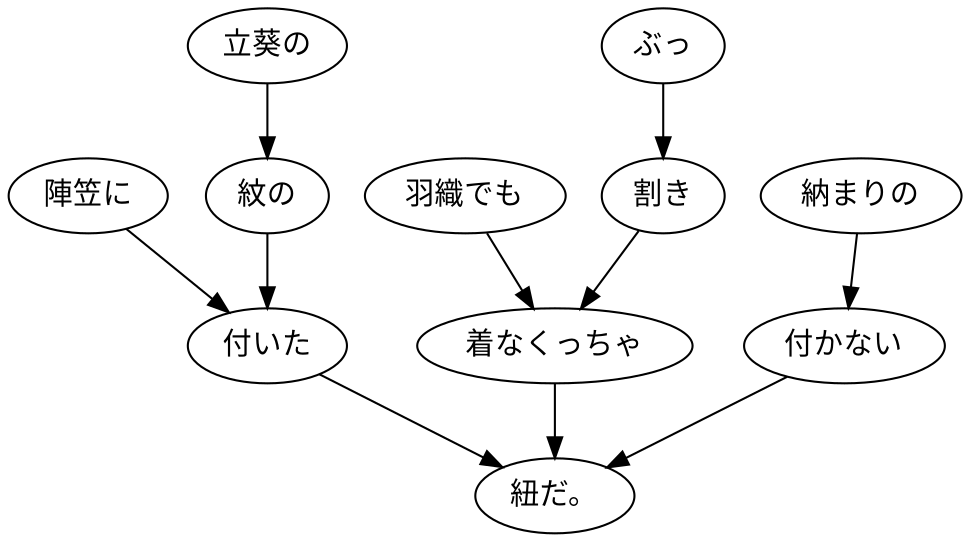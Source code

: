digraph graph1937 {
	node0 [label="陣笠に"];
	node1 [label="立葵の"];
	node2 [label="紋の"];
	node3 [label="付いた"];
	node4 [label="ぶっ"];
	node5 [label="割き"];
	node6 [label="羽織でも"];
	node7 [label="着なくっちゃ"];
	node8 [label="納まりの"];
	node9 [label="付かない"];
	node10 [label="紐だ。"];
	node0 -> node3;
	node1 -> node2;
	node2 -> node3;
	node3 -> node10;
	node4 -> node5;
	node5 -> node7;
	node6 -> node7;
	node7 -> node10;
	node8 -> node9;
	node9 -> node10;
}
